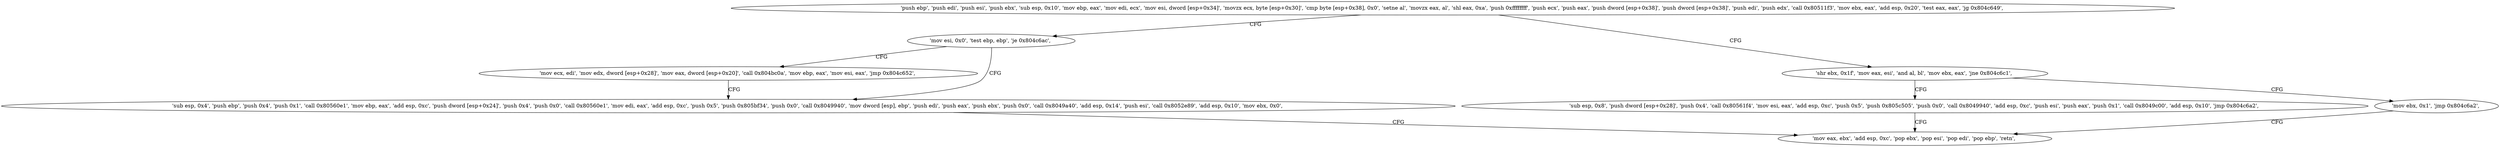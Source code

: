 digraph "func" {
"134530553" [label = "'push ebp', 'push edi', 'push esi', 'push ebx', 'sub esp, 0x10', 'mov ebp, eax', 'mov edi, ecx', 'mov esi, dword [esp+0x34]', 'movzx ecx, byte [esp+0x30]', 'cmp byte [esp+0x38], 0x0', 'setne al', 'movzx eax, al', 'shl eax, 0xa', 'push 0xffffffff', 'push ecx', 'push eax', 'push dword [esp+0x38]', 'push dword [esp+0x38]', 'push edi', 'push edx', 'call 0x80511f3', 'mov ebx, eax', 'add esp, 0x20', 'test eax, eax', 'jg 0x804c649', " ]
"134530633" [label = "'mov esi, 0x0', 'test ebp, ebp', 'je 0x804c6ac', " ]
"134530615" [label = "'shr ebx, 0x1f', 'mov eax, esi', 'and al, bl', 'mov ebx, eax', 'jne 0x804c6c1', " ]
"134530732" [label = "'mov ecx, edi', 'mov edx, dword [esp+0x28]', 'mov eax, dword [esp+0x20]', 'call 0x804bc0a', 'mov ebp, eax', 'mov esi, eax', 'jmp 0x804c652', " ]
"134530642" [label = "'sub esp, 0x4', 'push ebp', 'push 0x4', 'push 0x1', 'call 0x80560e1', 'mov ebp, eax', 'add esp, 0xc', 'push dword [esp+0x24]', 'push 0x4', 'push 0x0', 'call 0x80560e1', 'mov edi, eax', 'add esp, 0xc', 'push 0x5', 'push 0x805bf34', 'push 0x0', 'call 0x8049940', 'mov dword [esp], ebp', 'push edi', 'push eax', 'push ebx', 'push 0x0', 'call 0x8049a40', 'add esp, 0x14', 'push esi', 'call 0x8052e89', 'add esp, 0x10', 'mov ebx, 0x0', " ]
"134530753" [label = "'sub esp, 0x8', 'push dword [esp+0x28]', 'push 0x4', 'call 0x80561f4', 'mov esi, eax', 'add esp, 0xc', 'push 0x5', 'push 0x805c505', 'push 0x0', 'call 0x8049940', 'add esp, 0xc', 'push esi', 'push eax', 'push 0x1', 'call 0x8049c00', 'add esp, 0x10', 'jmp 0x804c6a2', " ]
"134530626" [label = "'mov ebx, 0x1', 'jmp 0x804c6a2', " ]
"134530722" [label = "'mov eax, ebx', 'add esp, 0xc', 'pop ebx', 'pop esi', 'pop edi', 'pop ebp', 'retn', " ]
"134530553" -> "134530633" [ label = "CFG" ]
"134530553" -> "134530615" [ label = "CFG" ]
"134530633" -> "134530732" [ label = "CFG" ]
"134530633" -> "134530642" [ label = "CFG" ]
"134530615" -> "134530753" [ label = "CFG" ]
"134530615" -> "134530626" [ label = "CFG" ]
"134530732" -> "134530642" [ label = "CFG" ]
"134530642" -> "134530722" [ label = "CFG" ]
"134530753" -> "134530722" [ label = "CFG" ]
"134530626" -> "134530722" [ label = "CFG" ]
}
